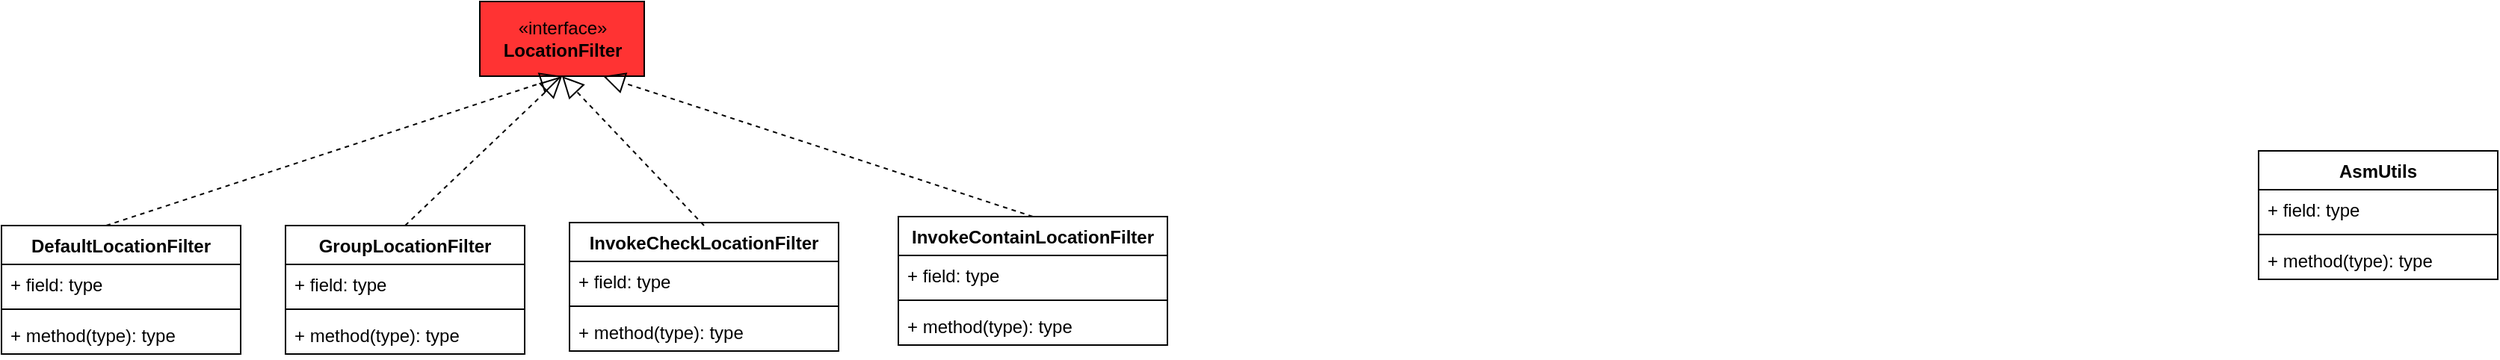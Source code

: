 <mxfile version="13.9.8" type="device"><diagram id="YqVpfJXtXAGpBOzC9GAB" name="第 1 页"><mxGraphModel dx="1977" dy="987" grid="1" gridSize="10" guides="1" tooltips="1" connect="1" arrows="1" fold="1" page="1" pageScale="1" pageWidth="33000" pageHeight="46810" math="0" shadow="0"><root><mxCell id="0"/><mxCell id="1" parent="0"/><mxCell id="HU1rTl_RN9vJXmignO6L-1" value="«interface»&lt;br&gt;&lt;b&gt;LocationFilter&lt;/b&gt;" style="html=1;fillColor=#FF3333;" parent="1" vertex="1"><mxGeometry x="460" y="170" width="110" height="50" as="geometry"/></mxCell><mxCell id="HU1rTl_RN9vJXmignO6L-2" value="DefaultLocationFilter" style="swimlane;fontStyle=1;align=center;verticalAlign=top;childLayout=stackLayout;horizontal=1;startSize=26;horizontalStack=0;resizeParent=1;resizeParentMax=0;resizeLast=0;collapsible=1;marginBottom=0;" parent="1" vertex="1"><mxGeometry x="140" y="320" width="160" height="86" as="geometry"/></mxCell><mxCell id="HU1rTl_RN9vJXmignO6L-6" value="" style="endArrow=block;dashed=1;endFill=0;endSize=12;html=1;entryX=0.5;entryY=1;entryDx=0;entryDy=0;" parent="HU1rTl_RN9vJXmignO6L-2" target="HU1rTl_RN9vJXmignO6L-1" edge="1"><mxGeometry width="160" relative="1" as="geometry"><mxPoint x="70" as="sourcePoint"/><mxPoint x="230" as="targetPoint"/></mxGeometry></mxCell><mxCell id="HU1rTl_RN9vJXmignO6L-3" value="+ field: type" style="text;strokeColor=none;fillColor=none;align=left;verticalAlign=top;spacingLeft=4;spacingRight=4;overflow=hidden;rotatable=0;points=[[0,0.5],[1,0.5]];portConstraint=eastwest;" parent="HU1rTl_RN9vJXmignO6L-2" vertex="1"><mxGeometry y="26" width="160" height="26" as="geometry"/></mxCell><mxCell id="HU1rTl_RN9vJXmignO6L-4" value="" style="line;strokeWidth=1;fillColor=none;align=left;verticalAlign=middle;spacingTop=-1;spacingLeft=3;spacingRight=3;rotatable=0;labelPosition=right;points=[];portConstraint=eastwest;" parent="HU1rTl_RN9vJXmignO6L-2" vertex="1"><mxGeometry y="52" width="160" height="8" as="geometry"/></mxCell><mxCell id="HU1rTl_RN9vJXmignO6L-5" value="+ method(type): type" style="text;strokeColor=none;fillColor=none;align=left;verticalAlign=top;spacingLeft=4;spacingRight=4;overflow=hidden;rotatable=0;points=[[0,0.5],[1,0.5]];portConstraint=eastwest;" parent="HU1rTl_RN9vJXmignO6L-2" vertex="1"><mxGeometry y="60" width="160" height="26" as="geometry"/></mxCell><mxCell id="HU1rTl_RN9vJXmignO6L-7" value="GroupLocationFilter" style="swimlane;fontStyle=1;align=center;verticalAlign=top;childLayout=stackLayout;horizontal=1;startSize=26;horizontalStack=0;resizeParent=1;resizeParentMax=0;resizeLast=0;collapsible=1;marginBottom=0;" parent="1" vertex="1"><mxGeometry x="330" y="320" width="160" height="86" as="geometry"/></mxCell><mxCell id="HU1rTl_RN9vJXmignO6L-11" value="" style="endArrow=block;dashed=1;endFill=0;endSize=12;html=1;entryX=0.5;entryY=1;entryDx=0;entryDy=0;" parent="HU1rTl_RN9vJXmignO6L-7" target="HU1rTl_RN9vJXmignO6L-1" edge="1"><mxGeometry width="160" relative="1" as="geometry"><mxPoint x="80" as="sourcePoint"/><mxPoint x="240" as="targetPoint"/></mxGeometry></mxCell><mxCell id="HU1rTl_RN9vJXmignO6L-8" value="+ field: type" style="text;strokeColor=none;fillColor=none;align=left;verticalAlign=top;spacingLeft=4;spacingRight=4;overflow=hidden;rotatable=0;points=[[0,0.5],[1,0.5]];portConstraint=eastwest;" parent="HU1rTl_RN9vJXmignO6L-7" vertex="1"><mxGeometry y="26" width="160" height="26" as="geometry"/></mxCell><mxCell id="HU1rTl_RN9vJXmignO6L-9" value="" style="line;strokeWidth=1;fillColor=none;align=left;verticalAlign=middle;spacingTop=-1;spacingLeft=3;spacingRight=3;rotatable=0;labelPosition=right;points=[];portConstraint=eastwest;" parent="HU1rTl_RN9vJXmignO6L-7" vertex="1"><mxGeometry y="52" width="160" height="8" as="geometry"/></mxCell><mxCell id="HU1rTl_RN9vJXmignO6L-10" value="+ method(type): type" style="text;strokeColor=none;fillColor=none;align=left;verticalAlign=top;spacingLeft=4;spacingRight=4;overflow=hidden;rotatable=0;points=[[0,0.5],[1,0.5]];portConstraint=eastwest;" parent="HU1rTl_RN9vJXmignO6L-7" vertex="1"><mxGeometry y="60" width="160" height="26" as="geometry"/></mxCell><mxCell id="HU1rTl_RN9vJXmignO6L-12" value="InvokeCheckLocationFilter" style="swimlane;fontStyle=1;align=center;verticalAlign=top;childLayout=stackLayout;horizontal=1;startSize=26;horizontalStack=0;resizeParent=1;resizeParentMax=0;resizeLast=0;collapsible=1;marginBottom=0;" parent="1" vertex="1"><mxGeometry x="520" y="318" width="180" height="86" as="geometry"/></mxCell><mxCell id="HU1rTl_RN9vJXmignO6L-16" value="" style="endArrow=block;dashed=1;endFill=0;endSize=12;html=1;entryX=0.5;entryY=1;entryDx=0;entryDy=0;" parent="HU1rTl_RN9vJXmignO6L-12" target="HU1rTl_RN9vJXmignO6L-1" edge="1"><mxGeometry width="160" relative="1" as="geometry"><mxPoint x="90" y="2" as="sourcePoint"/><mxPoint x="250" y="2" as="targetPoint"/></mxGeometry></mxCell><mxCell id="HU1rTl_RN9vJXmignO6L-13" value="+ field: type" style="text;strokeColor=none;fillColor=none;align=left;verticalAlign=top;spacingLeft=4;spacingRight=4;overflow=hidden;rotatable=0;points=[[0,0.5],[1,0.5]];portConstraint=eastwest;" parent="HU1rTl_RN9vJXmignO6L-12" vertex="1"><mxGeometry y="26" width="180" height="26" as="geometry"/></mxCell><mxCell id="HU1rTl_RN9vJXmignO6L-14" value="" style="line;strokeWidth=1;fillColor=none;align=left;verticalAlign=middle;spacingTop=-1;spacingLeft=3;spacingRight=3;rotatable=0;labelPosition=right;points=[];portConstraint=eastwest;" parent="HU1rTl_RN9vJXmignO6L-12" vertex="1"><mxGeometry y="52" width="180" height="8" as="geometry"/></mxCell><mxCell id="HU1rTl_RN9vJXmignO6L-15" value="+ method(type): type" style="text;strokeColor=none;fillColor=none;align=left;verticalAlign=top;spacingLeft=4;spacingRight=4;overflow=hidden;rotatable=0;points=[[0,0.5],[1,0.5]];portConstraint=eastwest;" parent="HU1rTl_RN9vJXmignO6L-12" vertex="1"><mxGeometry y="60" width="180" height="26" as="geometry"/></mxCell><mxCell id="HU1rTl_RN9vJXmignO6L-17" value="InvokeContainLocationFilter" style="swimlane;fontStyle=1;align=center;verticalAlign=top;childLayout=stackLayout;horizontal=1;startSize=26;horizontalStack=0;resizeParent=1;resizeParentMax=0;resizeLast=0;collapsible=1;marginBottom=0;" parent="1" vertex="1"><mxGeometry x="740" y="314" width="180" height="86" as="geometry"/></mxCell><mxCell id="HU1rTl_RN9vJXmignO6L-18" value="+ field: type" style="text;strokeColor=none;fillColor=none;align=left;verticalAlign=top;spacingLeft=4;spacingRight=4;overflow=hidden;rotatable=0;points=[[0,0.5],[1,0.5]];portConstraint=eastwest;" parent="HU1rTl_RN9vJXmignO6L-17" vertex="1"><mxGeometry y="26" width="180" height="26" as="geometry"/></mxCell><mxCell id="HU1rTl_RN9vJXmignO6L-19" value="" style="line;strokeWidth=1;fillColor=none;align=left;verticalAlign=middle;spacingTop=-1;spacingLeft=3;spacingRight=3;rotatable=0;labelPosition=right;points=[];portConstraint=eastwest;" parent="HU1rTl_RN9vJXmignO6L-17" vertex="1"><mxGeometry y="52" width="180" height="8" as="geometry"/></mxCell><mxCell id="HU1rTl_RN9vJXmignO6L-20" value="+ method(type): type" style="text;strokeColor=none;fillColor=none;align=left;verticalAlign=top;spacingLeft=4;spacingRight=4;overflow=hidden;rotatable=0;points=[[0,0.5],[1,0.5]];portConstraint=eastwest;" parent="HU1rTl_RN9vJXmignO6L-17" vertex="1"><mxGeometry y="60" width="180" height="26" as="geometry"/></mxCell><mxCell id="HU1rTl_RN9vJXmignO6L-21" value="" style="endArrow=block;dashed=1;endFill=0;endSize=12;html=1;entryX=0.75;entryY=1;entryDx=0;entryDy=0;exitX=0.5;exitY=0;exitDx=0;exitDy=0;" parent="1" source="HU1rTl_RN9vJXmignO6L-17" target="HU1rTl_RN9vJXmignO6L-1" edge="1"><mxGeometry width="160" relative="1" as="geometry"><mxPoint x="830" y="300" as="sourcePoint"/><mxPoint x="1000" y="320" as="targetPoint"/></mxGeometry></mxCell><mxCell id="HU1rTl_RN9vJXmignO6L-22" value="AsmUtils" style="swimlane;fontStyle=1;align=center;verticalAlign=top;childLayout=stackLayout;horizontal=1;startSize=26;horizontalStack=0;resizeParent=1;resizeParentMax=0;resizeLast=0;collapsible=1;marginBottom=0;" parent="1" vertex="1"><mxGeometry x="1650" y="270" width="160" height="86" as="geometry"/></mxCell><mxCell id="HU1rTl_RN9vJXmignO6L-23" value="+ field: type" style="text;strokeColor=none;fillColor=none;align=left;verticalAlign=top;spacingLeft=4;spacingRight=4;overflow=hidden;rotatable=0;points=[[0,0.5],[1,0.5]];portConstraint=eastwest;" parent="HU1rTl_RN9vJXmignO6L-22" vertex="1"><mxGeometry y="26" width="160" height="26" as="geometry"/></mxCell><mxCell id="HU1rTl_RN9vJXmignO6L-24" value="" style="line;strokeWidth=1;fillColor=none;align=left;verticalAlign=middle;spacingTop=-1;spacingLeft=3;spacingRight=3;rotatable=0;labelPosition=right;points=[];portConstraint=eastwest;" parent="HU1rTl_RN9vJXmignO6L-22" vertex="1"><mxGeometry y="52" width="160" height="8" as="geometry"/></mxCell><mxCell id="HU1rTl_RN9vJXmignO6L-25" value="+ method(type): type" style="text;strokeColor=none;fillColor=none;align=left;verticalAlign=top;spacingLeft=4;spacingRight=4;overflow=hidden;rotatable=0;points=[[0,0.5],[1,0.5]];portConstraint=eastwest;" parent="HU1rTl_RN9vJXmignO6L-22" vertex="1"><mxGeometry y="60" width="160" height="26" as="geometry"/></mxCell></root></mxGraphModel></diagram></mxfile>